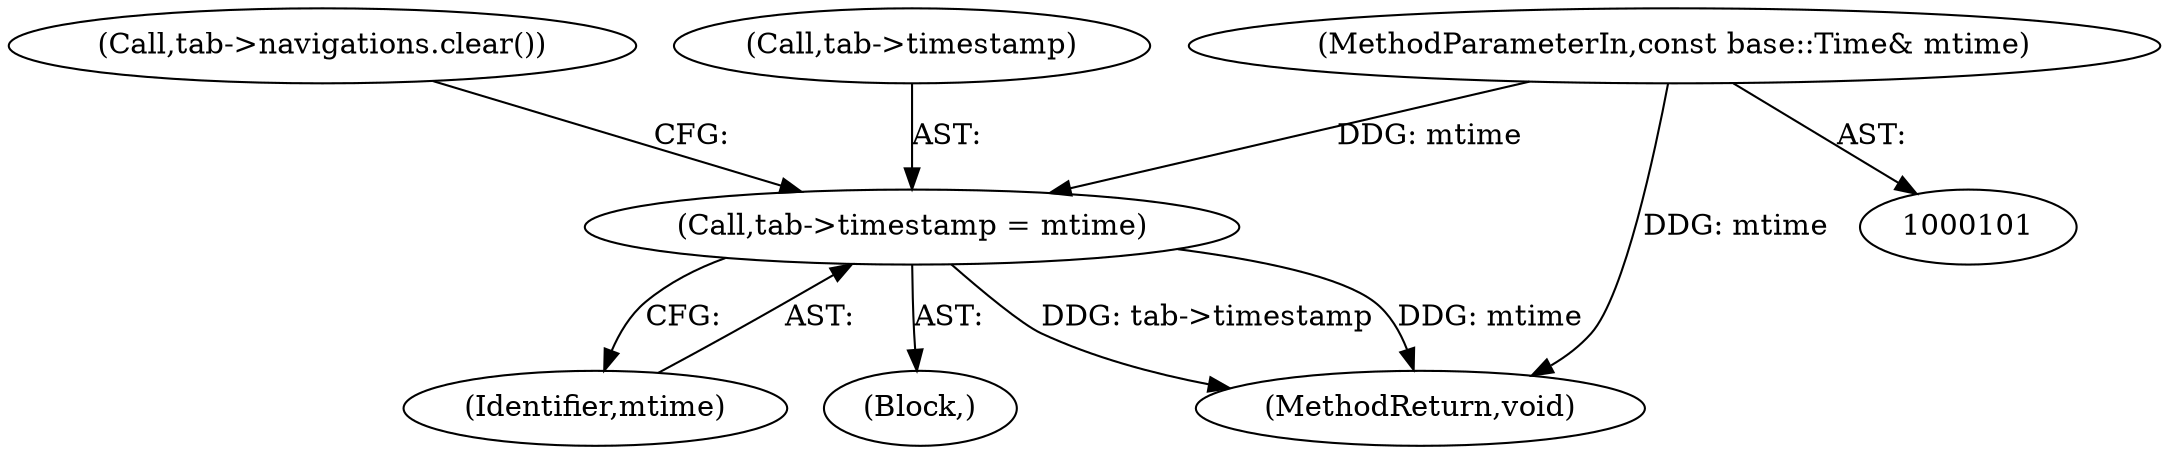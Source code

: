 digraph "0_Chrome_19190765882e272a6a2162c89acdb29110f7e3cf_9@pointer" {
"1000142" [label="(Call,tab->timestamp = mtime)"];
"1000103" [label="(MethodParameterIn,const base::Time& mtime)"];
"1000146" [label="(Identifier,mtime)"];
"1000105" [label="(Block,)"];
"1000147" [label="(Call,tab->navigations.clear())"];
"1000166" [label="(MethodReturn,void)"];
"1000143" [label="(Call,tab->timestamp)"];
"1000142" [label="(Call,tab->timestamp = mtime)"];
"1000103" [label="(MethodParameterIn,const base::Time& mtime)"];
"1000142" -> "1000105"  [label="AST: "];
"1000142" -> "1000146"  [label="CFG: "];
"1000143" -> "1000142"  [label="AST: "];
"1000146" -> "1000142"  [label="AST: "];
"1000147" -> "1000142"  [label="CFG: "];
"1000142" -> "1000166"  [label="DDG: tab->timestamp"];
"1000142" -> "1000166"  [label="DDG: mtime"];
"1000103" -> "1000142"  [label="DDG: mtime"];
"1000103" -> "1000101"  [label="AST: "];
"1000103" -> "1000166"  [label="DDG: mtime"];
}

